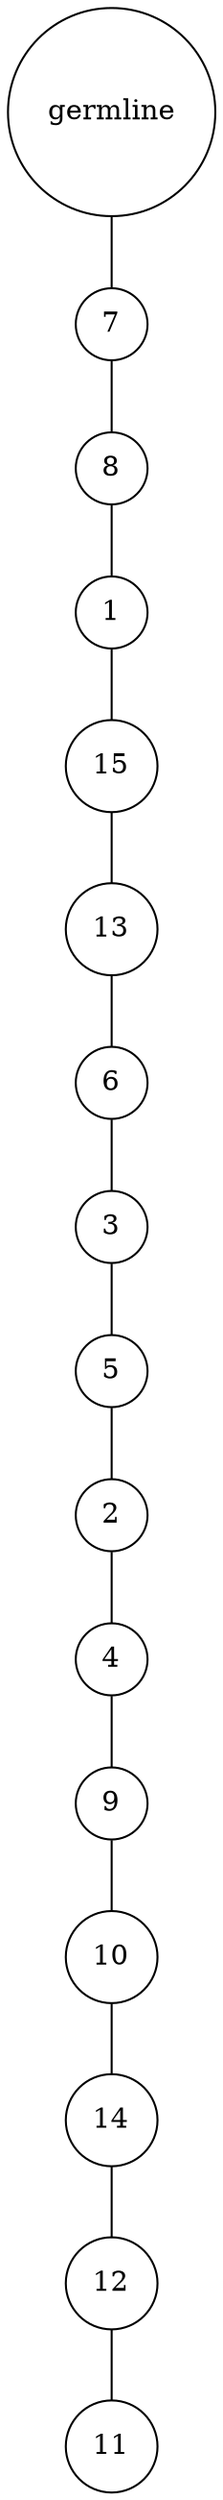 graph {
	rankdir=UD;
	splines=line;
	node [shape=circle]
	"0x7f895e70de50" [label="germline"];
	"0x7f895e70de80" [label="7"];
	"0x7f895e70de50" -- "0x7f895e70de80" ;
	"0x7f895e70deb0" [label="8"];
	"0x7f895e70de80" -- "0x7f895e70deb0" ;
	"0x7f895e70dee0" [label="1"];
	"0x7f895e70deb0" -- "0x7f895e70dee0" ;
	"0x7f895e70df10" [label="15"];
	"0x7f895e70dee0" -- "0x7f895e70df10" ;
	"0x7f895e70df40" [label="13"];
	"0x7f895e70df10" -- "0x7f895e70df40" ;
	"0x7f895e70df70" [label="6"];
	"0x7f895e70df40" -- "0x7f895e70df70" ;
	"0x7f895e70dfa0" [label="3"];
	"0x7f895e70df70" -- "0x7f895e70dfa0" ;
	"0x7f895e70dfd0" [label="5"];
	"0x7f895e70dfa0" -- "0x7f895e70dfd0" ;
	"0x7f8989323040" [label="2"];
	"0x7f895e70dfd0" -- "0x7f8989323040" ;
	"0x7f8989323070" [label="4"];
	"0x7f8989323040" -- "0x7f8989323070" ;
	"0x7f89893230a0" [label="9"];
	"0x7f8989323070" -- "0x7f89893230a0" ;
	"0x7f89893230d0" [label="10"];
	"0x7f89893230a0" -- "0x7f89893230d0" ;
	"0x7f8989323100" [label="14"];
	"0x7f89893230d0" -- "0x7f8989323100" ;
	"0x7f8989323130" [label="12"];
	"0x7f8989323100" -- "0x7f8989323130" ;
	"0x7f8989323160" [label="11"];
	"0x7f8989323130" -- "0x7f8989323160" ;
}
